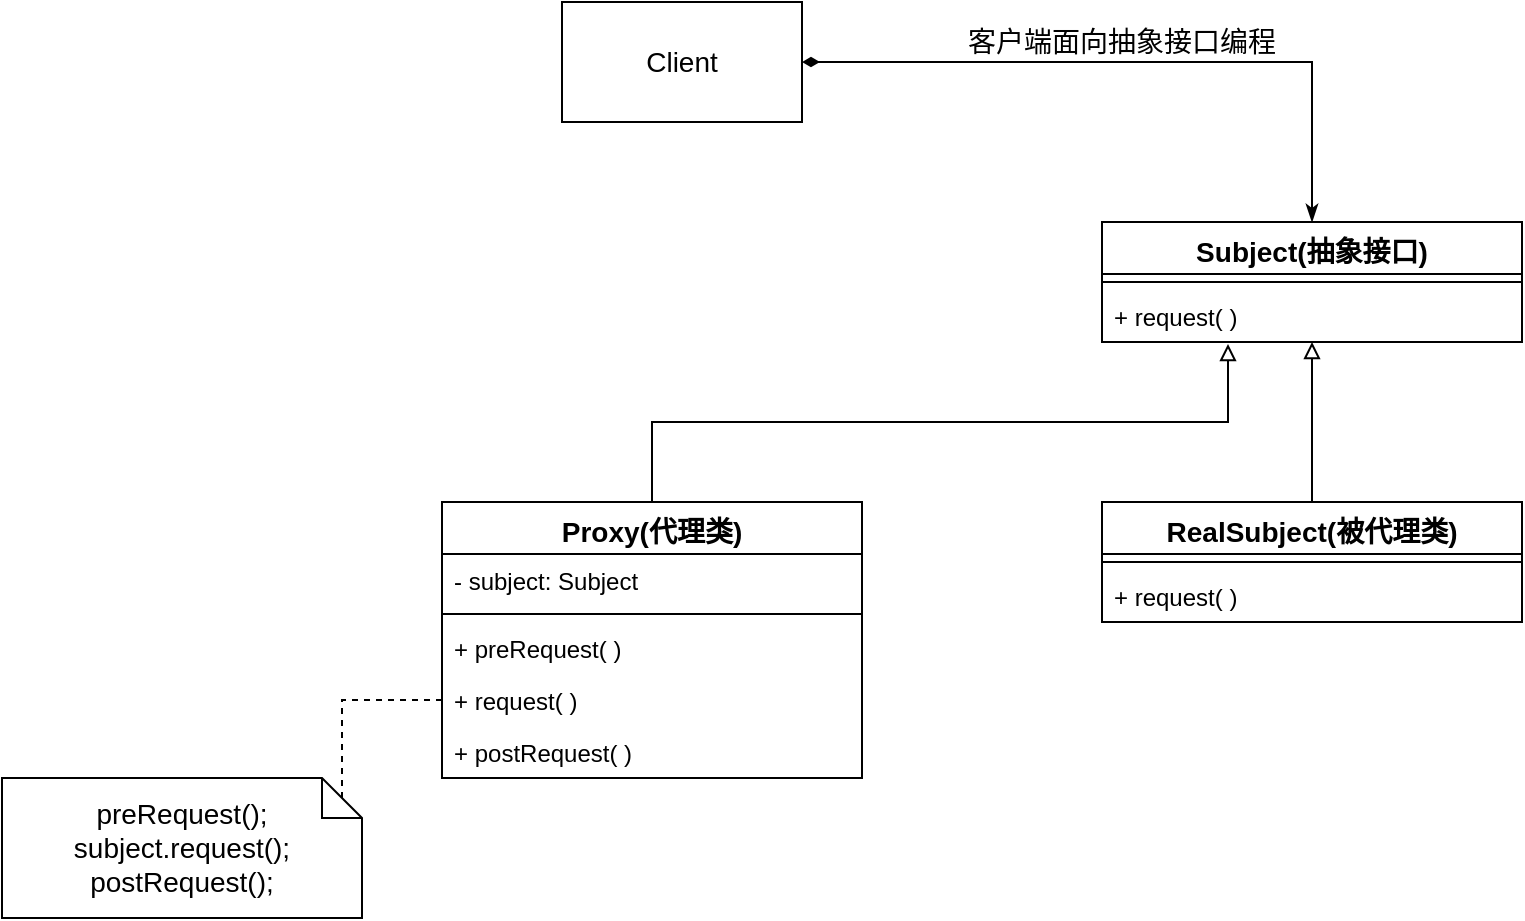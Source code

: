 <mxfile version="15.2.7" type="device"><diagram id="XYBESJuBES8ijashO2AU" name="第 1 页"><mxGraphModel dx="1024" dy="592" grid="1" gridSize="10" guides="1" tooltips="1" connect="1" arrows="1" fold="1" page="1" pageScale="1" pageWidth="827" pageHeight="1169" math="0" shadow="0"><root><mxCell id="0"/><mxCell id="1" parent="0"/><mxCell id="YaBmERf8kep5RYLFz-vO-1" value="Subject(抽象接口)" style="swimlane;fontStyle=1;align=center;verticalAlign=top;childLayout=stackLayout;horizontal=1;startSize=26;horizontalStack=0;resizeParent=1;resizeParentMax=0;resizeLast=0;collapsible=1;marginBottom=0;fontSize=14;" parent="1" vertex="1"><mxGeometry x="580" y="190" width="210" height="60" as="geometry"/></mxCell><mxCell id="YaBmERf8kep5RYLFz-vO-3" value="" style="line;strokeWidth=1;fillColor=none;align=left;verticalAlign=middle;spacingTop=-1;spacingLeft=3;spacingRight=3;rotatable=0;labelPosition=right;points=[];portConstraint=eastwest;" parent="YaBmERf8kep5RYLFz-vO-1" vertex="1"><mxGeometry y="26" width="210" height="8" as="geometry"/></mxCell><mxCell id="YaBmERf8kep5RYLFz-vO-4" value="+ request( )" style="text;strokeColor=none;fillColor=none;align=left;verticalAlign=top;spacingLeft=4;spacingRight=4;overflow=hidden;rotatable=0;points=[[0,0.5],[1,0.5]];portConstraint=eastwest;" parent="YaBmERf8kep5RYLFz-vO-1" vertex="1"><mxGeometry y="34" width="210" height="26" as="geometry"/></mxCell><mxCell id="YaBmERf8kep5RYLFz-vO-17" style="edgeStyle=orthogonalEdgeStyle;rounded=0;orthogonalLoop=1;jettySize=auto;html=1;exitX=0.5;exitY=0;exitDx=0;exitDy=0;entryX=0.5;entryY=1;entryDx=0;entryDy=0;entryPerimeter=0;fontSize=14;endArrow=block;endFill=0;" parent="1" source="YaBmERf8kep5RYLFz-vO-5" target="YaBmERf8kep5RYLFz-vO-4" edge="1"><mxGeometry relative="1" as="geometry"/></mxCell><mxCell id="YaBmERf8kep5RYLFz-vO-5" value="RealSubject(被代理类)" style="swimlane;fontStyle=1;align=center;verticalAlign=top;childLayout=stackLayout;horizontal=1;startSize=26;horizontalStack=0;resizeParent=1;resizeParentMax=0;resizeLast=0;collapsible=1;marginBottom=0;fontSize=14;" parent="1" vertex="1"><mxGeometry x="580" y="330" width="210" height="60" as="geometry"/></mxCell><mxCell id="YaBmERf8kep5RYLFz-vO-6" value="" style="line;strokeWidth=1;fillColor=none;align=left;verticalAlign=middle;spacingTop=-1;spacingLeft=3;spacingRight=3;rotatable=0;labelPosition=right;points=[];portConstraint=eastwest;" parent="YaBmERf8kep5RYLFz-vO-5" vertex="1"><mxGeometry y="26" width="210" height="8" as="geometry"/></mxCell><mxCell id="YaBmERf8kep5RYLFz-vO-7" value="+ request( )" style="text;strokeColor=none;fillColor=none;align=left;verticalAlign=top;spacingLeft=4;spacingRight=4;overflow=hidden;rotatable=0;points=[[0,0.5],[1,0.5]];portConstraint=eastwest;" parent="YaBmERf8kep5RYLFz-vO-5" vertex="1"><mxGeometry y="34" width="210" height="26" as="geometry"/></mxCell><mxCell id="YaBmERf8kep5RYLFz-vO-16" style="edgeStyle=orthogonalEdgeStyle;rounded=0;orthogonalLoop=1;jettySize=auto;html=1;exitX=0.5;exitY=0;exitDx=0;exitDy=0;entryX=0.3;entryY=1.038;entryDx=0;entryDy=0;entryPerimeter=0;fontSize=14;endArrow=block;endFill=0;" parent="1" source="YaBmERf8kep5RYLFz-vO-8" target="YaBmERf8kep5RYLFz-vO-4" edge="1"><mxGeometry relative="1" as="geometry"/></mxCell><mxCell id="YaBmERf8kep5RYLFz-vO-8" value="Proxy(代理类)" style="swimlane;fontStyle=1;align=center;verticalAlign=top;childLayout=stackLayout;horizontal=1;startSize=26;horizontalStack=0;resizeParent=1;resizeParentMax=0;resizeLast=0;collapsible=1;marginBottom=0;fontSize=14;" parent="1" vertex="1"><mxGeometry x="250" y="330" width="210" height="138" as="geometry"/></mxCell><mxCell id="YaBmERf8kep5RYLFz-vO-11" value="- subject: Subject" style="text;strokeColor=none;fillColor=none;align=left;verticalAlign=top;spacingLeft=4;spacingRight=4;overflow=hidden;rotatable=0;points=[[0,0.5],[1,0.5]];portConstraint=eastwest;" parent="YaBmERf8kep5RYLFz-vO-8" vertex="1"><mxGeometry y="26" width="210" height="26" as="geometry"/></mxCell><mxCell id="YaBmERf8kep5RYLFz-vO-9" value="" style="line;strokeWidth=1;fillColor=none;align=left;verticalAlign=middle;spacingTop=-1;spacingLeft=3;spacingRight=3;rotatable=0;labelPosition=right;points=[];portConstraint=eastwest;" parent="YaBmERf8kep5RYLFz-vO-8" vertex="1"><mxGeometry y="52" width="210" height="8" as="geometry"/></mxCell><mxCell id="YaBmERf8kep5RYLFz-vO-12" value="+ preRequest( )" style="text;strokeColor=none;fillColor=none;align=left;verticalAlign=top;spacingLeft=4;spacingRight=4;overflow=hidden;rotatable=0;points=[[0,0.5],[1,0.5]];portConstraint=eastwest;" parent="YaBmERf8kep5RYLFz-vO-8" vertex="1"><mxGeometry y="60" width="210" height="26" as="geometry"/></mxCell><mxCell id="YaBmERf8kep5RYLFz-vO-10" value="+ request( )" style="text;strokeColor=none;fillColor=none;align=left;verticalAlign=top;spacingLeft=4;spacingRight=4;overflow=hidden;rotatable=0;points=[[0,0.5],[1,0.5]];portConstraint=eastwest;" parent="YaBmERf8kep5RYLFz-vO-8" vertex="1"><mxGeometry y="86" width="210" height="26" as="geometry"/></mxCell><mxCell id="YaBmERf8kep5RYLFz-vO-13" value="+ postRequest( )" style="text;strokeColor=none;fillColor=none;align=left;verticalAlign=top;spacingLeft=4;spacingRight=4;overflow=hidden;rotatable=0;points=[[0,0.5],[1,0.5]];portConstraint=eastwest;" parent="YaBmERf8kep5RYLFz-vO-8" vertex="1"><mxGeometry y="112" width="210" height="26" as="geometry"/></mxCell><mxCell id="YaBmERf8kep5RYLFz-vO-15" style="edgeStyle=orthogonalEdgeStyle;rounded=0;orthogonalLoop=1;jettySize=auto;html=1;exitX=0;exitY=0;exitDx=170;exitDy=10;exitPerimeter=0;entryX=0;entryY=0.5;entryDx=0;entryDy=0;fontSize=14;endArrow=none;endFill=0;dashed=1;" parent="1" source="YaBmERf8kep5RYLFz-vO-14" target="YaBmERf8kep5RYLFz-vO-10" edge="1"><mxGeometry relative="1" as="geometry"/></mxCell><mxCell id="YaBmERf8kep5RYLFz-vO-14" value="preRequest();&lt;br&gt;subject.request();&lt;br&gt;postRequest();" style="shape=note;size=20;whiteSpace=wrap;html=1;fontSize=14;" parent="1" vertex="1"><mxGeometry x="30" y="468" width="180" height="70" as="geometry"/></mxCell><mxCell id="YaBmERf8kep5RYLFz-vO-19" style="edgeStyle=orthogonalEdgeStyle;rounded=0;orthogonalLoop=1;jettySize=auto;html=1;exitX=1;exitY=0.5;exitDx=0;exitDy=0;entryX=0.5;entryY=0;entryDx=0;entryDy=0;fontSize=14;endArrow=classicThin;endFill=1;startArrow=diamondThin;startFill=1;" parent="1" source="YaBmERf8kep5RYLFz-vO-18" target="YaBmERf8kep5RYLFz-vO-1" edge="1"><mxGeometry relative="1" as="geometry"/></mxCell><mxCell id="YaBmERf8kep5RYLFz-vO-18" value="Client" style="rounded=0;whiteSpace=wrap;html=1;fontSize=14;" parent="1" vertex="1"><mxGeometry x="310" y="80" width="120" height="60" as="geometry"/></mxCell><mxCell id="YaBmERf8kep5RYLFz-vO-20" value="客户端面向抽象接口编程" style="text;html=1;strokeColor=none;fillColor=none;align=center;verticalAlign=middle;whiteSpace=wrap;rounded=0;fontSize=14;" parent="1" vertex="1"><mxGeometry x="500" y="90" width="180" height="20" as="geometry"/></mxCell></root></mxGraphModel></diagram></mxfile>